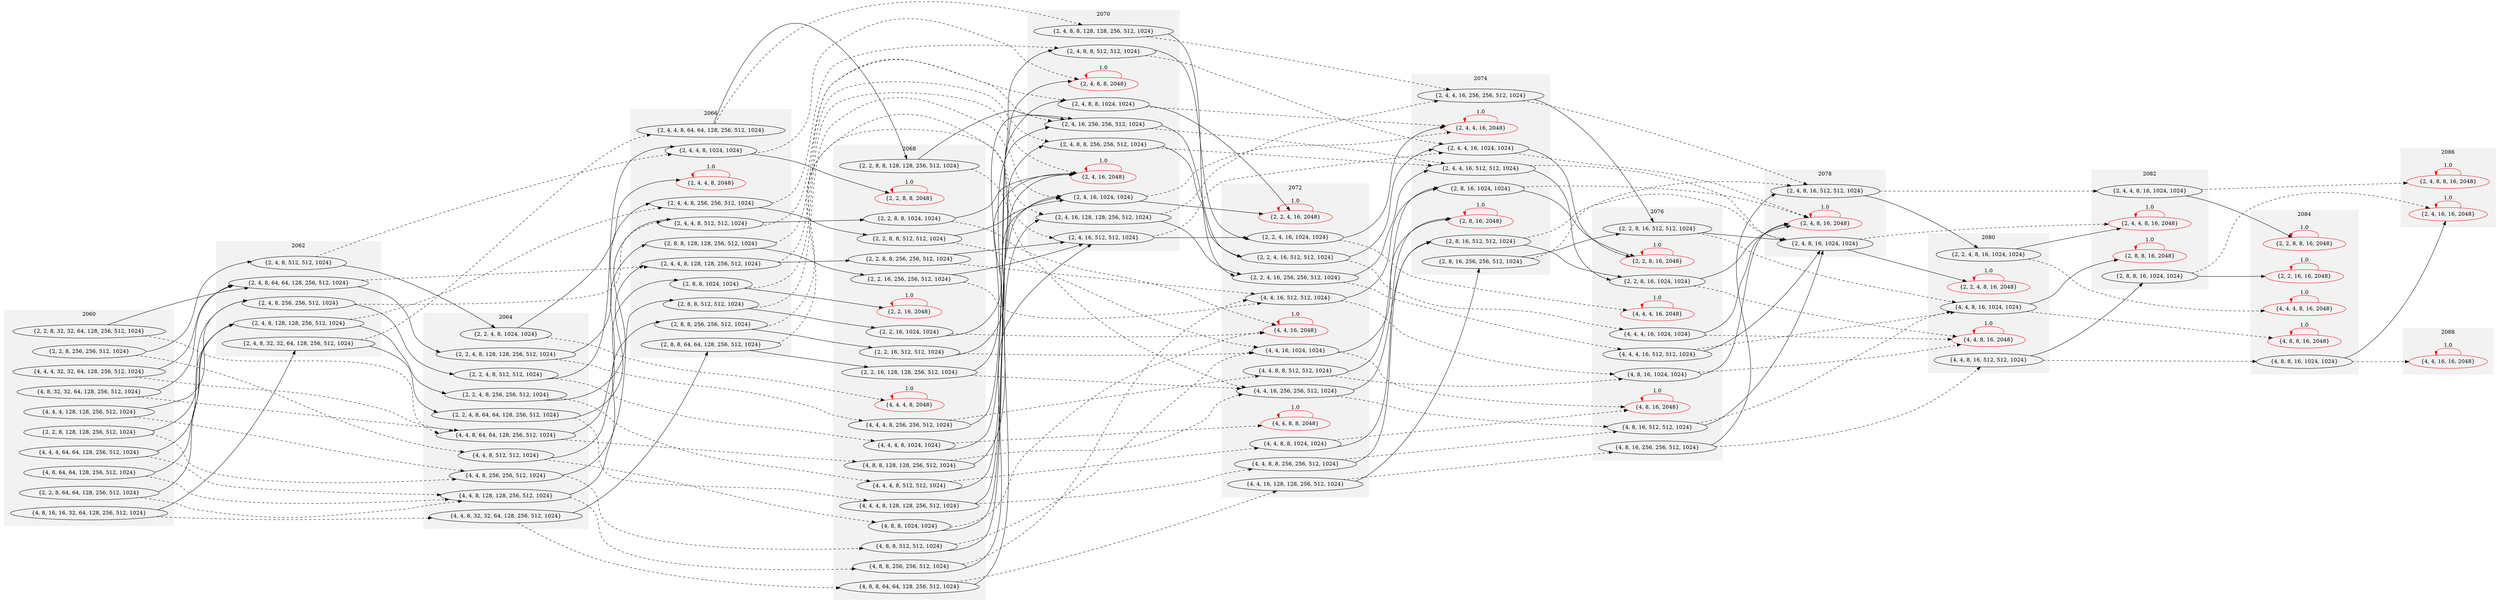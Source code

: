 digraph {
  rankdir=LR;
  ranksep=2;

  subgraph cluster_2060 {
    label="2060";
    style=filled; color=grey95; margin=16;
    s_2_2_8_32_32_64_128_256_512_1024;
    s_2_2_8_64_64_128_256_512_1024;
    s_2_2_8_128_128_256_512_1024;
    s_2_2_8_256_256_512_1024;
    s_4_4_4_32_32_64_128_256_512_1024;
    s_4_4_4_64_64_128_256_512_1024;
    s_4_4_4_128_128_256_512_1024;
    s_4_8_16_16_32_64_128_256_512_1024;
    s_4_8_32_32_64_128_256_512_1024;
    s_4_8_64_64_128_256_512_1024;
  }
  subgraph cluster_2062 {
    label="2062";
    style=filled; color=grey95; margin=16;
    s_2_4_8_32_32_64_128_256_512_1024;
    s_2_4_8_64_64_128_256_512_1024;
    s_2_4_8_128_128_256_512_1024;
    s_2_4_8_256_256_512_1024;
    s_2_4_8_512_512_1024;
  }
  subgraph cluster_2064 {
    label="2064";
    style=filled; color=grey95; margin=16;
    s_2_2_4_8_64_64_128_256_512_1024;
    s_2_2_4_8_128_128_256_512_1024;
    s_2_2_4_8_256_256_512_1024;
    s_2_2_4_8_512_512_1024;
    s_2_2_4_8_1024_1024;
    s_4_4_8_32_32_64_128_256_512_1024;
    s_4_4_8_64_64_128_256_512_1024;
    s_4_4_8_128_128_256_512_1024;
    s_4_4_8_256_256_512_1024;
    s_4_4_8_512_512_1024;
  }
  subgraph cluster_2066 {
    label="2066";
    style=filled; color=grey95; margin=16;
    s_2_4_4_8_64_64_128_256_512_1024;
    s_2_4_4_8_128_128_256_512_1024;
    s_2_4_4_8_256_256_512_1024;
    s_2_4_4_8_512_512_1024;
    s_2_4_4_8_1024_1024;
    s_2_8_8_64_64_128_256_512_1024;
    s_2_8_8_128_128_256_512_1024;
    s_2_8_8_256_256_512_1024;
    s_2_8_8_512_512_1024;
    s_2_8_8_1024_1024;
    s_2_4_4_8_2048;
  }
  subgraph cluster_2068 {
    label="2068";
    style=filled; color=grey95; margin=16;
    s_2_2_8_8_128_128_256_512_1024;
    s_2_2_8_8_256_256_512_1024;
    s_2_2_8_8_512_512_1024;
    s_2_2_8_8_1024_1024;
    s_2_2_16_128_128_256_512_1024;
    s_2_2_16_256_256_512_1024;
    s_2_2_16_512_512_1024;
    s_2_2_16_1024_1024;
    s_4_4_4_8_128_128_256_512_1024;
    s_4_4_4_8_256_256_512_1024;
    s_4_4_4_8_512_512_1024;
    s_4_4_4_8_1024_1024;
    s_4_8_8_64_64_128_256_512_1024;
    s_4_8_8_128_128_256_512_1024;
    s_4_8_8_256_256_512_1024;
    s_4_8_8_512_512_1024;
    s_4_8_8_1024_1024;
    s_2_2_8_8_2048;
    s_2_2_16_2048;
    s_4_4_4_8_2048;
  }
  subgraph cluster_2070 {
    label="2070";
    style=filled; color=grey95; margin=16;
    s_2_4_8_8_128_128_256_512_1024;
    s_2_4_8_8_256_256_512_1024;
    s_2_4_8_8_512_512_1024;
    s_2_4_8_8_1024_1024;
    s_2_4_16_128_128_256_512_1024;
    s_2_4_16_256_256_512_1024;
    s_2_4_16_512_512_1024;
    s_2_4_16_1024_1024;
    s_2_4_8_8_2048;
    s_2_4_16_2048;
  }
  subgraph cluster_2072 {
    label="2072";
    style=filled; color=grey95; margin=16;
    s_2_2_4_16_256_256_512_1024;
    s_2_2_4_16_512_512_1024;
    s_2_2_4_16_1024_1024;
    s_4_4_8_8_256_256_512_1024;
    s_4_4_8_8_512_512_1024;
    s_4_4_8_8_1024_1024;
    s_4_4_16_128_128_256_512_1024;
    s_4_4_16_256_256_512_1024;
    s_4_4_16_512_512_1024;
    s_4_4_16_1024_1024;
    s_2_2_4_16_2048;
    s_4_4_8_8_2048;
    s_4_4_16_2048;
  }
  subgraph cluster_2074 {
    label="2074";
    style=filled; color=grey95; margin=16;
    s_2_4_4_16_256_256_512_1024;
    s_2_4_4_16_512_512_1024;
    s_2_4_4_16_1024_1024;
    s_2_8_16_256_256_512_1024;
    s_2_8_16_512_512_1024;
    s_2_8_16_1024_1024;
    s_2_4_4_16_2048;
    s_2_8_16_2048;
  }
  subgraph cluster_2076 {
    label="2076";
    style=filled; color=grey95; margin=16;
    s_2_2_8_16_512_512_1024;
    s_2_2_8_16_1024_1024;
    s_4_4_4_16_512_512_1024;
    s_4_4_4_16_1024_1024;
    s_4_8_16_256_256_512_1024;
    s_4_8_16_512_512_1024;
    s_4_8_16_1024_1024;
    s_2_2_8_16_2048;
    s_4_4_4_16_2048;
    s_4_8_16_2048;
  }
  subgraph cluster_2078 {
    label="2078";
    style=filled; color=grey95; margin=16;
    s_2_4_8_16_512_512_1024;
    s_2_4_8_16_1024_1024;
    s_2_4_8_16_2048;
  }
  subgraph cluster_2080 {
    label="2080";
    style=filled; color=grey95; margin=16;
    s_2_2_4_8_16_1024_1024;
    s_4_4_8_16_512_512_1024;
    s_4_4_8_16_1024_1024;
    s_2_2_4_8_16_2048;
    s_4_4_8_16_2048;
  }
  subgraph cluster_2082 {
    label="2082";
    style=filled; color=grey95; margin=16;
    s_2_4_4_8_16_1024_1024;
    s_2_8_8_16_1024_1024;
    s_2_4_4_8_16_2048;
    s_2_8_8_16_2048;
  }
  subgraph cluster_2084 {
    label="2084";
    style=filled; color=grey95; margin=16;
    s_4_8_8_16_1024_1024;
    s_2_2_8_8_16_2048;
    s_2_2_16_16_2048;
    s_4_4_4_8_16_2048;
    s_4_8_8_16_2048;
  }
  subgraph cluster_2086 {
    label="2086";
    style=filled; color=grey95; margin=16;
    s_2_4_8_8_16_2048;
    s_2_4_16_16_2048;
  }
  subgraph cluster_2088 {
    label="2088";
    style=filled; color=grey95; margin=16;
    s_4_4_16_16_2048;
  }

  s_2_2_8_32_32_64_128_256_512_1024 [label="{2, 2, 8, 32, 32, 64, 128, 256, 512, 1024}"];
  s_2_2_8_64_64_128_256_512_1024 [label="{2, 2, 8, 64, 64, 128, 256, 512, 1024}"];
  s_2_2_8_128_128_256_512_1024 [label="{2, 2, 8, 128, 128, 256, 512, 1024}"];
  s_2_2_8_256_256_512_1024 [label="{2, 2, 8, 256, 256, 512, 1024}"];
  s_4_4_4_32_32_64_128_256_512_1024 [label="{4, 4, 4, 32, 32, 64, 128, 256, 512, 1024}"];
  s_4_4_4_64_64_128_256_512_1024 [label="{4, 4, 4, 64, 64, 128, 256, 512, 1024}"];
  s_4_4_4_128_128_256_512_1024 [label="{4, 4, 4, 128, 128, 256, 512, 1024}"];
  s_4_8_16_16_32_64_128_256_512_1024 [label="{4, 8, 16, 16, 32, 64, 128, 256, 512, 1024}"];
  s_4_8_32_32_64_128_256_512_1024 [label="{4, 8, 32, 32, 64, 128, 256, 512, 1024}"];
  s_4_8_64_64_128_256_512_1024 [label="{4, 8, 64, 64, 128, 256, 512, 1024}"];
  s_2_4_8_32_32_64_128_256_512_1024 [label="{2, 4, 8, 32, 32, 64, 128, 256, 512, 1024}"];
  s_2_4_8_64_64_128_256_512_1024 [label="{2, 4, 8, 64, 64, 128, 256, 512, 1024}"];
  s_2_4_8_128_128_256_512_1024 [label="{2, 4, 8, 128, 128, 256, 512, 1024}"];
  s_2_4_8_256_256_512_1024 [label="{2, 4, 8, 256, 256, 512, 1024}"];
  s_2_4_8_512_512_1024 [label="{2, 4, 8, 512, 512, 1024}"];
  s_2_2_4_8_64_64_128_256_512_1024 [label="{2, 2, 4, 8, 64, 64, 128, 256, 512, 1024}"];
  s_2_2_4_8_128_128_256_512_1024 [label="{2, 2, 4, 8, 128, 128, 256, 512, 1024}"];
  s_2_2_4_8_256_256_512_1024 [label="{2, 2, 4, 8, 256, 256, 512, 1024}"];
  s_2_2_4_8_512_512_1024 [label="{2, 2, 4, 8, 512, 512, 1024}"];
  s_2_2_4_8_1024_1024 [label="{2, 2, 4, 8, 1024, 1024}"];
  s_4_4_8_32_32_64_128_256_512_1024 [label="{4, 4, 8, 32, 32, 64, 128, 256, 512, 1024}"];
  s_4_4_8_64_64_128_256_512_1024 [label="{4, 4, 8, 64, 64, 128, 256, 512, 1024}"];
  s_4_4_8_128_128_256_512_1024 [label="{4, 4, 8, 128, 128, 256, 512, 1024}"];
  s_4_4_8_256_256_512_1024 [label="{4, 4, 8, 256, 256, 512, 1024}"];
  s_4_4_8_512_512_1024 [label="{4, 4, 8, 512, 512, 1024}"];
  s_2_4_4_8_64_64_128_256_512_1024 [label="{2, 4, 4, 8, 64, 64, 128, 256, 512, 1024}"];
  s_2_4_4_8_128_128_256_512_1024 [label="{2, 4, 4, 8, 128, 128, 256, 512, 1024}"];
  s_2_4_4_8_256_256_512_1024 [label="{2, 4, 4, 8, 256, 256, 512, 1024}"];
  s_2_4_4_8_512_512_1024 [label="{2, 4, 4, 8, 512, 512, 1024}"];
  s_2_4_4_8_1024_1024 [label="{2, 4, 4, 8, 1024, 1024}"];
  s_2_8_8_64_64_128_256_512_1024 [label="{2, 8, 8, 64, 64, 128, 256, 512, 1024}"];
  s_2_8_8_128_128_256_512_1024 [label="{2, 8, 8, 128, 128, 256, 512, 1024}"];
  s_2_8_8_256_256_512_1024 [label="{2, 8, 8, 256, 256, 512, 1024}"];
  s_2_8_8_512_512_1024 [label="{2, 8, 8, 512, 512, 1024}"];
  s_2_8_8_1024_1024 [label="{2, 8, 8, 1024, 1024}"];
  s_2_2_8_8_128_128_256_512_1024 [label="{2, 2, 8, 8, 128, 128, 256, 512, 1024}"];
  s_2_2_8_8_256_256_512_1024 [label="{2, 2, 8, 8, 256, 256, 512, 1024}"];
  s_2_2_8_8_512_512_1024 [label="{2, 2, 8, 8, 512, 512, 1024}"];
  s_2_2_8_8_1024_1024 [label="{2, 2, 8, 8, 1024, 1024}"];
  s_2_2_16_128_128_256_512_1024 [label="{2, 2, 16, 128, 128, 256, 512, 1024}"];
  s_2_2_16_256_256_512_1024 [label="{2, 2, 16, 256, 256, 512, 1024}"];
  s_2_2_16_512_512_1024 [label="{2, 2, 16, 512, 512, 1024}"];
  s_2_2_16_1024_1024 [label="{2, 2, 16, 1024, 1024}"];
  s_4_4_4_8_128_128_256_512_1024 [label="{4, 4, 4, 8, 128, 128, 256, 512, 1024}"];
  s_4_4_4_8_256_256_512_1024 [label="{4, 4, 4, 8, 256, 256, 512, 1024}"];
  s_4_4_4_8_512_512_1024 [label="{4, 4, 4, 8, 512, 512, 1024}"];
  s_4_4_4_8_1024_1024 [label="{4, 4, 4, 8, 1024, 1024}"];
  s_4_8_8_64_64_128_256_512_1024 [label="{4, 8, 8, 64, 64, 128, 256, 512, 1024}"];
  s_4_8_8_128_128_256_512_1024 [label="{4, 8, 8, 128, 128, 256, 512, 1024}"];
  s_4_8_8_256_256_512_1024 [label="{4, 8, 8, 256, 256, 512, 1024}"];
  s_4_8_8_512_512_1024 [label="{4, 8, 8, 512, 512, 1024}"];
  s_4_8_8_1024_1024 [label="{4, 8, 8, 1024, 1024}"];
  s_2_4_8_8_128_128_256_512_1024 [label="{2, 4, 8, 8, 128, 128, 256, 512, 1024}"];
  s_2_4_8_8_256_256_512_1024 [label="{2, 4, 8, 8, 256, 256, 512, 1024}"];
  s_2_4_8_8_512_512_1024 [label="{2, 4, 8, 8, 512, 512, 1024}"];
  s_2_4_8_8_1024_1024 [label="{2, 4, 8, 8, 1024, 1024}"];
  s_2_4_16_128_128_256_512_1024 [label="{2, 4, 16, 128, 128, 256, 512, 1024}"];
  s_2_4_16_256_256_512_1024 [label="{2, 4, 16, 256, 256, 512, 1024}"];
  s_2_4_16_512_512_1024 [label="{2, 4, 16, 512, 512, 1024}"];
  s_2_4_16_1024_1024 [label="{2, 4, 16, 1024, 1024}"];
  s_2_2_4_16_256_256_512_1024 [label="{2, 2, 4, 16, 256, 256, 512, 1024}"];
  s_2_2_4_16_512_512_1024 [label="{2, 2, 4, 16, 512, 512, 1024}"];
  s_2_2_4_16_1024_1024 [label="{2, 2, 4, 16, 1024, 1024}"];
  s_4_4_8_8_256_256_512_1024 [label="{4, 4, 8, 8, 256, 256, 512, 1024}"];
  s_4_4_8_8_512_512_1024 [label="{4, 4, 8, 8, 512, 512, 1024}"];
  s_4_4_8_8_1024_1024 [label="{4, 4, 8, 8, 1024, 1024}"];
  s_4_4_16_128_128_256_512_1024 [label="{4, 4, 16, 128, 128, 256, 512, 1024}"];
  s_4_4_16_256_256_512_1024 [label="{4, 4, 16, 256, 256, 512, 1024}"];
  s_4_4_16_512_512_1024 [label="{4, 4, 16, 512, 512, 1024}"];
  s_4_4_16_1024_1024 [label="{4, 4, 16, 1024, 1024}"];
  s_2_4_4_16_256_256_512_1024 [label="{2, 4, 4, 16, 256, 256, 512, 1024}"];
  s_2_4_4_16_512_512_1024 [label="{2, 4, 4, 16, 512, 512, 1024}"];
  s_2_4_4_16_1024_1024 [label="{2, 4, 4, 16, 1024, 1024}"];
  s_2_8_16_256_256_512_1024 [label="{2, 8, 16, 256, 256, 512, 1024}"];
  s_2_8_16_512_512_1024 [label="{2, 8, 16, 512, 512, 1024}"];
  s_2_8_16_1024_1024 [label="{2, 8, 16, 1024, 1024}"];
  s_2_2_8_16_512_512_1024 [label="{2, 2, 8, 16, 512, 512, 1024}"];
  s_2_2_8_16_1024_1024 [label="{2, 2, 8, 16, 1024, 1024}"];
  s_4_4_4_16_512_512_1024 [label="{4, 4, 4, 16, 512, 512, 1024}"];
  s_4_4_4_16_1024_1024 [label="{4, 4, 4, 16, 1024, 1024}"];
  s_4_8_16_256_256_512_1024 [label="{4, 8, 16, 256, 256, 512, 1024}"];
  s_4_8_16_512_512_1024 [label="{4, 8, 16, 512, 512, 1024}"];
  s_4_8_16_1024_1024 [label="{4, 8, 16, 1024, 1024}"];
  s_2_4_8_16_512_512_1024 [label="{2, 4, 8, 16, 512, 512, 1024}"];
  s_2_4_8_16_1024_1024 [label="{2, 4, 8, 16, 1024, 1024}"];
  s_2_2_4_8_16_1024_1024 [label="{2, 2, 4, 8, 16, 1024, 1024}"];
  s_4_4_8_16_512_512_1024 [label="{4, 4, 8, 16, 512, 512, 1024}"];
  s_4_4_8_16_1024_1024 [label="{4, 4, 8, 16, 1024, 1024}"];
  s_2_4_4_8_16_1024_1024 [label="{2, 4, 4, 8, 16, 1024, 1024}"];
  s_2_8_8_16_1024_1024 [label="{2, 8, 8, 16, 1024, 1024}"];
  s_4_8_8_16_1024_1024 [label="{4, 8, 8, 16, 1024, 1024}"];
  s_2_4_4_8_2048 [label="{2, 4, 4, 8, 2048}", color=red];
  s_2_2_8_8_2048 [label="{2, 2, 8, 8, 2048}", color=red];
  s_2_2_16_2048 [label="{2, 2, 16, 2048}", color=red];
  s_4_4_4_8_2048 [label="{4, 4, 4, 8, 2048}", color=red];
  s_2_4_8_8_2048 [label="{2, 4, 8, 8, 2048}", color=red];
  s_2_4_16_2048 [label="{2, 4, 16, 2048}", color=red];
  s_2_2_4_16_2048 [label="{2, 2, 4, 16, 2048}", color=red];
  s_4_4_8_8_2048 [label="{4, 4, 8, 8, 2048}", color=red];
  s_4_4_16_2048 [label="{4, 4, 16, 2048}", color=red];
  s_2_4_4_16_2048 [label="{2, 4, 4, 16, 2048}", color=red];
  s_2_8_16_2048 [label="{2, 8, 16, 2048}", color=red];
  s_2_2_8_16_2048 [label="{2, 2, 8, 16, 2048}", color=red];
  s_4_4_4_16_2048 [label="{4, 4, 4, 16, 2048}", color=red];
  s_4_8_16_2048 [label="{4, 8, 16, 2048}", color=red];
  s_2_4_8_16_2048 [label="{2, 4, 8, 16, 2048}", color=red];
  s_2_2_4_8_16_2048 [label="{2, 2, 4, 8, 16, 2048}", color=red];
  s_4_4_8_16_2048 [label="{4, 4, 8, 16, 2048}", color=red];
  s_2_4_4_8_16_2048 [label="{2, 4, 4, 8, 16, 2048}", color=red];
  s_2_8_8_16_2048 [label="{2, 8, 8, 16, 2048}", color=red];
  s_2_2_8_8_16_2048 [label="{2, 2, 8, 8, 16, 2048}", color=red];
  s_2_2_16_16_2048 [label="{2, 2, 16, 16, 2048}", color=red];
  s_4_4_4_8_16_2048 [label="{4, 4, 4, 8, 16, 2048}", color=red];
  s_4_8_8_16_2048 [label="{4, 8, 8, 16, 2048}", color=red];
  s_2_4_8_8_16_2048 [label="{2, 4, 8, 8, 16, 2048}", color=red];
  s_2_4_16_16_2048 [label="{2, 4, 16, 16, 2048}", color=red];
  s_4_4_16_16_2048 [label="{4, 4, 16, 16, 2048}", color=red];

  s_2_2_8_32_32_64_128_256_512_1024 -> s_2_4_8_64_64_128_256_512_1024 []
  s_2_2_8_32_32_64_128_256_512_1024 -> s_4_4_8_64_64_128_256_512_1024 [style=dashed]
  s_2_2_8_64_64_128_256_512_1024 -> s_2_4_8_128_128_256_512_1024 []
  s_2_2_8_64_64_128_256_512_1024 -> s_4_4_8_128_128_256_512_1024 [style=dashed]
  s_2_2_8_128_128_256_512_1024 -> s_2_4_8_256_256_512_1024 []
  s_2_2_8_128_128_256_512_1024 -> s_4_4_8_256_256_512_1024 [style=dashed]
  s_2_2_8_256_256_512_1024 -> s_2_4_8_512_512_1024 []
  s_2_2_8_256_256_512_1024 -> s_4_4_8_512_512_1024 [style=dashed]
  s_4_4_4_32_32_64_128_256_512_1024 -> s_2_4_8_64_64_128_256_512_1024 []
  s_4_4_4_32_32_64_128_256_512_1024 -> s_4_4_8_64_64_128_256_512_1024 [style=dashed]
  s_4_4_4_64_64_128_256_512_1024 -> s_2_4_8_128_128_256_512_1024 []
  s_4_4_4_64_64_128_256_512_1024 -> s_4_4_8_128_128_256_512_1024 [style=dashed]
  s_4_4_4_128_128_256_512_1024 -> s_2_4_8_256_256_512_1024 []
  s_4_4_4_128_128_256_512_1024 -> s_4_4_8_256_256_512_1024 [style=dashed]
  s_4_8_16_16_32_64_128_256_512_1024 -> s_2_4_8_32_32_64_128_256_512_1024 []
  s_4_8_16_16_32_64_128_256_512_1024 -> s_4_4_8_32_32_64_128_256_512_1024 [style=dashed]
  s_4_8_32_32_64_128_256_512_1024 -> s_2_4_8_64_64_128_256_512_1024 []
  s_4_8_32_32_64_128_256_512_1024 -> s_4_4_8_64_64_128_256_512_1024 [style=dashed]
  s_4_8_64_64_128_256_512_1024 -> s_2_4_8_128_128_256_512_1024 []
  s_4_8_64_64_128_256_512_1024 -> s_4_4_8_128_128_256_512_1024 [style=dashed]
  s_2_4_8_32_32_64_128_256_512_1024 -> s_2_2_4_8_64_64_128_256_512_1024 []
  s_2_4_8_32_32_64_128_256_512_1024 -> s_2_4_4_8_64_64_128_256_512_1024 [style=dashed]
  s_2_4_8_64_64_128_256_512_1024 -> s_2_2_4_8_128_128_256_512_1024 []
  s_2_4_8_64_64_128_256_512_1024 -> s_2_4_4_8_128_128_256_512_1024 [style=dashed]
  s_2_4_8_128_128_256_512_1024 -> s_2_2_4_8_256_256_512_1024 []
  s_2_4_8_128_128_256_512_1024 -> s_2_4_4_8_256_256_512_1024 [style=dashed]
  s_2_4_8_256_256_512_1024 -> s_2_2_4_8_512_512_1024 []
  s_2_4_8_256_256_512_1024 -> s_2_4_4_8_512_512_1024 [style=dashed]
  s_2_4_8_512_512_1024 -> s_2_2_4_8_1024_1024 []
  s_2_4_8_512_512_1024 -> s_2_4_4_8_1024_1024 [style=dashed]
  s_2_2_4_8_64_64_128_256_512_1024 -> s_2_4_4_8_128_128_256_512_1024 []
  s_2_2_4_8_64_64_128_256_512_1024 -> s_4_4_4_8_128_128_256_512_1024 [style=dashed]
  s_2_2_4_8_128_128_256_512_1024 -> s_2_4_4_8_256_256_512_1024 []
  s_2_2_4_8_128_128_256_512_1024 -> s_4_4_4_8_256_256_512_1024 [style=dashed]
  s_2_2_4_8_256_256_512_1024 -> s_2_4_4_8_512_512_1024 []
  s_2_2_4_8_256_256_512_1024 -> s_4_4_4_8_512_512_1024 [style=dashed]
  s_2_2_4_8_512_512_1024 -> s_2_4_4_8_1024_1024 []
  s_2_2_4_8_512_512_1024 -> s_4_4_4_8_1024_1024 [style=dashed]
  s_2_2_4_8_1024_1024 -> s_2_4_4_8_2048 []
  s_2_2_4_8_1024_1024 -> s_4_4_4_8_2048 [style=dashed]
  s_4_4_8_32_32_64_128_256_512_1024 -> s_2_8_8_64_64_128_256_512_1024 []
  s_4_4_8_32_32_64_128_256_512_1024 -> s_4_8_8_64_64_128_256_512_1024 [style=dashed]
  s_4_4_8_64_64_128_256_512_1024 -> s_2_8_8_128_128_256_512_1024 []
  s_4_4_8_64_64_128_256_512_1024 -> s_4_8_8_128_128_256_512_1024 [style=dashed]
  s_4_4_8_128_128_256_512_1024 -> s_2_8_8_256_256_512_1024 []
  s_4_4_8_128_128_256_512_1024 -> s_4_8_8_256_256_512_1024 [style=dashed]
  s_4_4_8_256_256_512_1024 -> s_2_8_8_512_512_1024 []
  s_4_4_8_256_256_512_1024 -> s_4_8_8_512_512_1024 [style=dashed]
  s_4_4_8_512_512_1024 -> s_2_8_8_1024_1024 []
  s_4_4_8_512_512_1024 -> s_4_8_8_1024_1024 [style=dashed]
  s_2_4_4_8_64_64_128_256_512_1024 -> s_2_2_8_8_128_128_256_512_1024 []
  s_2_4_4_8_64_64_128_256_512_1024 -> s_2_4_8_8_128_128_256_512_1024 [style=dashed]
  s_2_4_4_8_128_128_256_512_1024 -> s_2_2_8_8_256_256_512_1024 []
  s_2_4_4_8_128_128_256_512_1024 -> s_2_4_8_8_256_256_512_1024 [style=dashed]
  s_2_4_4_8_256_256_512_1024 -> s_2_2_8_8_512_512_1024 []
  s_2_4_4_8_256_256_512_1024 -> s_2_4_8_8_512_512_1024 [style=dashed]
  s_2_4_4_8_512_512_1024 -> s_2_2_8_8_1024_1024 []
  s_2_4_4_8_512_512_1024 -> s_2_4_8_8_1024_1024 [style=dashed]
  s_2_4_4_8_1024_1024 -> s_2_2_8_8_2048 []
  s_2_4_4_8_1024_1024 -> s_2_4_8_8_2048 [style=dashed]
  s_2_8_8_64_64_128_256_512_1024 -> s_2_2_16_128_128_256_512_1024 []
  s_2_8_8_64_64_128_256_512_1024 -> s_2_4_16_128_128_256_512_1024 [style=dashed]
  s_2_8_8_128_128_256_512_1024 -> s_2_2_16_256_256_512_1024 []
  s_2_8_8_128_128_256_512_1024 -> s_2_4_16_256_256_512_1024 [style=dashed]
  s_2_8_8_256_256_512_1024 -> s_2_2_16_512_512_1024 []
  s_2_8_8_256_256_512_1024 -> s_2_4_16_512_512_1024 [style=dashed]
  s_2_8_8_512_512_1024 -> s_2_2_16_1024_1024 []
  s_2_8_8_512_512_1024 -> s_2_4_16_1024_1024 [style=dashed]
  s_2_8_8_1024_1024 -> s_2_2_16_2048 []
  s_2_8_8_1024_1024 -> s_2_4_16_2048 [style=dashed]
  s_2_2_8_8_128_128_256_512_1024 -> s_2_4_16_256_256_512_1024 []
  s_2_2_8_8_128_128_256_512_1024 -> s_4_4_16_256_256_512_1024 [style=dashed]
  s_2_2_8_8_256_256_512_1024 -> s_2_4_16_512_512_1024 []
  s_2_2_8_8_256_256_512_1024 -> s_4_4_16_512_512_1024 [style=dashed]
  s_2_2_8_8_512_512_1024 -> s_2_4_16_1024_1024 []
  s_2_2_8_8_512_512_1024 -> s_4_4_16_1024_1024 [style=dashed]
  s_2_2_8_8_1024_1024 -> s_2_4_16_2048 []
  s_2_2_8_8_1024_1024 -> s_4_4_16_2048 [style=dashed]
  s_2_2_16_128_128_256_512_1024 -> s_2_4_16_256_256_512_1024 []
  s_2_2_16_128_128_256_512_1024 -> s_4_4_16_256_256_512_1024 [style=dashed]
  s_2_2_16_256_256_512_1024 -> s_2_4_16_512_512_1024 []
  s_2_2_16_256_256_512_1024 -> s_4_4_16_512_512_1024 [style=dashed]
  s_2_2_16_512_512_1024 -> s_2_4_16_1024_1024 []
  s_2_2_16_512_512_1024 -> s_4_4_16_1024_1024 [style=dashed]
  s_2_2_16_1024_1024 -> s_2_4_16_2048 []
  s_2_2_16_1024_1024 -> s_4_4_16_2048 [style=dashed]
  s_4_4_4_8_128_128_256_512_1024 -> s_2_4_8_8_256_256_512_1024 []
  s_4_4_4_8_128_128_256_512_1024 -> s_4_4_8_8_256_256_512_1024 [style=dashed]
  s_4_4_4_8_256_256_512_1024 -> s_2_4_8_8_512_512_1024 []
  s_4_4_4_8_256_256_512_1024 -> s_4_4_8_8_512_512_1024 [style=dashed]
  s_4_4_4_8_512_512_1024 -> s_2_4_8_8_1024_1024 []
  s_4_4_4_8_512_512_1024 -> s_4_4_8_8_1024_1024 [style=dashed]
  s_4_4_4_8_1024_1024 -> s_2_4_8_8_2048 []
  s_4_4_4_8_1024_1024 -> s_4_4_8_8_2048 [style=dashed]
  s_4_8_8_64_64_128_256_512_1024 -> s_2_4_16_128_128_256_512_1024 []
  s_4_8_8_64_64_128_256_512_1024 -> s_4_4_16_128_128_256_512_1024 [style=dashed]
  s_4_8_8_128_128_256_512_1024 -> s_2_4_16_256_256_512_1024 []
  s_4_8_8_128_128_256_512_1024 -> s_4_4_16_256_256_512_1024 [style=dashed]
  s_4_8_8_256_256_512_1024 -> s_2_4_16_512_512_1024 []
  s_4_8_8_256_256_512_1024 -> s_4_4_16_512_512_1024 [style=dashed]
  s_4_8_8_512_512_1024 -> s_2_4_16_1024_1024 []
  s_4_8_8_512_512_1024 -> s_4_4_16_1024_1024 [style=dashed]
  s_4_8_8_1024_1024 -> s_2_4_16_2048 []
  s_4_8_8_1024_1024 -> s_4_4_16_2048 [style=dashed]
  s_2_4_8_8_128_128_256_512_1024 -> s_2_2_4_16_256_256_512_1024 []
  s_2_4_8_8_128_128_256_512_1024 -> s_2_4_4_16_256_256_512_1024 [style=dashed]
  s_2_4_8_8_256_256_512_1024 -> s_2_2_4_16_512_512_1024 []
  s_2_4_8_8_256_256_512_1024 -> s_2_4_4_16_512_512_1024 [style=dashed]
  s_2_4_8_8_512_512_1024 -> s_2_2_4_16_1024_1024 []
  s_2_4_8_8_512_512_1024 -> s_2_4_4_16_1024_1024 [style=dashed]
  s_2_4_8_8_1024_1024 -> s_2_2_4_16_2048 []
  s_2_4_8_8_1024_1024 -> s_2_4_4_16_2048 [style=dashed]
  s_2_4_16_128_128_256_512_1024 -> s_2_2_4_16_256_256_512_1024 []
  s_2_4_16_128_128_256_512_1024 -> s_2_4_4_16_256_256_512_1024 [style=dashed]
  s_2_4_16_256_256_512_1024 -> s_2_2_4_16_512_512_1024 []
  s_2_4_16_256_256_512_1024 -> s_2_4_4_16_512_512_1024 [style=dashed]
  s_2_4_16_512_512_1024 -> s_2_2_4_16_1024_1024 []
  s_2_4_16_512_512_1024 -> s_2_4_4_16_1024_1024 [style=dashed]
  s_2_4_16_1024_1024 -> s_2_2_4_16_2048 []
  s_2_4_16_1024_1024 -> s_2_4_4_16_2048 [style=dashed]
  s_2_2_4_16_256_256_512_1024 -> s_2_4_4_16_512_512_1024 []
  s_2_2_4_16_256_256_512_1024 -> s_4_4_4_16_512_512_1024 [style=dashed]
  s_2_2_4_16_512_512_1024 -> s_2_4_4_16_1024_1024 []
  s_2_2_4_16_512_512_1024 -> s_4_4_4_16_1024_1024 [style=dashed]
  s_2_2_4_16_1024_1024 -> s_2_4_4_16_2048 []
  s_2_2_4_16_1024_1024 -> s_4_4_4_16_2048 [style=dashed]
  s_4_4_8_8_256_256_512_1024 -> s_2_8_16_512_512_1024 []
  s_4_4_8_8_256_256_512_1024 -> s_4_8_16_512_512_1024 [style=dashed]
  s_4_4_8_8_512_512_1024 -> s_2_8_16_1024_1024 []
  s_4_4_8_8_512_512_1024 -> s_4_8_16_1024_1024 [style=dashed]
  s_4_4_8_8_1024_1024 -> s_2_8_16_2048 []
  s_4_4_8_8_1024_1024 -> s_4_8_16_2048 [style=dashed]
  s_4_4_16_128_128_256_512_1024 -> s_2_8_16_256_256_512_1024 []
  s_4_4_16_128_128_256_512_1024 -> s_4_8_16_256_256_512_1024 [style=dashed]
  s_4_4_16_256_256_512_1024 -> s_2_8_16_512_512_1024 []
  s_4_4_16_256_256_512_1024 -> s_4_8_16_512_512_1024 [style=dashed]
  s_4_4_16_512_512_1024 -> s_2_8_16_1024_1024 []
  s_4_4_16_512_512_1024 -> s_4_8_16_1024_1024 [style=dashed]
  s_4_4_16_1024_1024 -> s_2_8_16_2048 []
  s_4_4_16_1024_1024 -> s_4_8_16_2048 [style=dashed]
  s_2_4_4_16_256_256_512_1024 -> s_2_2_8_16_512_512_1024 []
  s_2_4_4_16_256_256_512_1024 -> s_2_4_8_16_512_512_1024 [style=dashed]
  s_2_4_4_16_512_512_1024 -> s_2_2_8_16_1024_1024 []
  s_2_4_4_16_512_512_1024 -> s_2_4_8_16_1024_1024 [style=dashed]
  s_2_4_4_16_1024_1024 -> s_2_2_8_16_2048 []
  s_2_4_4_16_1024_1024 -> s_2_4_8_16_2048 [style=dashed]
  s_2_8_16_256_256_512_1024 -> s_2_2_8_16_512_512_1024 []
  s_2_8_16_256_256_512_1024 -> s_2_4_8_16_512_512_1024 [style=dashed]
  s_2_8_16_512_512_1024 -> s_2_2_8_16_1024_1024 []
  s_2_8_16_512_512_1024 -> s_2_4_8_16_1024_1024 [style=dashed]
  s_2_8_16_1024_1024 -> s_2_2_8_16_2048 []
  s_2_8_16_1024_1024 -> s_2_4_8_16_2048 [style=dashed]
  s_2_2_8_16_512_512_1024 -> s_2_4_8_16_1024_1024 []
  s_2_2_8_16_512_512_1024 -> s_4_4_8_16_1024_1024 [style=dashed]
  s_2_2_8_16_1024_1024 -> s_2_4_8_16_2048 []
  s_2_2_8_16_1024_1024 -> s_4_4_8_16_2048 [style=dashed]
  s_4_4_4_16_512_512_1024 -> s_2_4_8_16_1024_1024 []
  s_4_4_4_16_512_512_1024 -> s_4_4_8_16_1024_1024 [style=dashed]
  s_4_4_4_16_1024_1024 -> s_2_4_8_16_2048 []
  s_4_4_4_16_1024_1024 -> s_4_4_8_16_2048 [style=dashed]
  s_4_8_16_256_256_512_1024 -> s_2_4_8_16_512_512_1024 []
  s_4_8_16_256_256_512_1024 -> s_4_4_8_16_512_512_1024 [style=dashed]
  s_4_8_16_512_512_1024 -> s_2_4_8_16_1024_1024 []
  s_4_8_16_512_512_1024 -> s_4_4_8_16_1024_1024 [style=dashed]
  s_4_8_16_1024_1024 -> s_2_4_8_16_2048 []
  s_4_8_16_1024_1024 -> s_4_4_8_16_2048 [style=dashed]
  s_2_4_8_16_512_512_1024 -> s_2_2_4_8_16_1024_1024 []
  s_2_4_8_16_512_512_1024 -> s_2_4_4_8_16_1024_1024 [style=dashed]
  s_2_4_8_16_1024_1024 -> s_2_2_4_8_16_2048 []
  s_2_4_8_16_1024_1024 -> s_2_4_4_8_16_2048 [style=dashed]
  s_2_2_4_8_16_1024_1024 -> s_2_4_4_8_16_2048 []
  s_2_2_4_8_16_1024_1024 -> s_4_4_4_8_16_2048 [style=dashed]
  s_4_4_8_16_512_512_1024 -> s_2_8_8_16_1024_1024 []
  s_4_4_8_16_512_512_1024 -> s_4_8_8_16_1024_1024 [style=dashed]
  s_4_4_8_16_1024_1024 -> s_2_8_8_16_2048 []
  s_4_4_8_16_1024_1024 -> s_4_8_8_16_2048 [style=dashed]
  s_2_4_4_8_16_1024_1024 -> s_2_2_8_8_16_2048 []
  s_2_4_4_8_16_1024_1024 -> s_2_4_8_8_16_2048 [style=dashed]
  s_2_8_8_16_1024_1024 -> s_2_2_16_16_2048 []
  s_2_8_8_16_1024_1024 -> s_2_4_16_16_2048 [style=dashed]
  s_4_8_8_16_1024_1024 -> s_2_4_16_16_2048 []
  s_4_8_8_16_1024_1024 -> s_4_4_16_16_2048 [style=dashed]

  s_2_4_4_8_2048 -> s_2_4_4_8_2048 [label="1.0", dir=back, color=red];
  s_2_2_8_8_2048 -> s_2_2_8_8_2048 [label="1.0", dir=back, color=red];
  s_2_2_16_2048 -> s_2_2_16_2048 [label="1.0", dir=back, color=red];
  s_4_4_4_8_2048 -> s_4_4_4_8_2048 [label="1.0", dir=back, color=red];
  s_2_4_8_8_2048 -> s_2_4_8_8_2048 [label="1.0", dir=back, color=red];
  s_2_4_16_2048 -> s_2_4_16_2048 [label="1.0", dir=back, color=red];
  s_2_2_4_16_2048 -> s_2_2_4_16_2048 [label="1.0", dir=back, color=red];
  s_4_4_8_8_2048 -> s_4_4_8_8_2048 [label="1.0", dir=back, color=red];
  s_4_4_16_2048 -> s_4_4_16_2048 [label="1.0", dir=back, color=red];
  s_2_4_4_16_2048 -> s_2_4_4_16_2048 [label="1.0", dir=back, color=red];
  s_2_8_16_2048 -> s_2_8_16_2048 [label="1.0", dir=back, color=red];
  s_2_2_8_16_2048 -> s_2_2_8_16_2048 [label="1.0", dir=back, color=red];
  s_4_4_4_16_2048 -> s_4_4_4_16_2048 [label="1.0", dir=back, color=red];
  s_4_8_16_2048 -> s_4_8_16_2048 [label="1.0", dir=back, color=red];
  s_2_4_8_16_2048 -> s_2_4_8_16_2048 [label="1.0", dir=back, color=red];
  s_2_2_4_8_16_2048 -> s_2_2_4_8_16_2048 [label="1.0", dir=back, color=red];
  s_4_4_8_16_2048 -> s_4_4_8_16_2048 [label="1.0", dir=back, color=red];
  s_2_4_4_8_16_2048 -> s_2_4_4_8_16_2048 [label="1.0", dir=back, color=red];
  s_2_8_8_16_2048 -> s_2_8_8_16_2048 [label="1.0", dir=back, color=red];
  s_2_2_8_8_16_2048 -> s_2_2_8_8_16_2048 [label="1.0", dir=back, color=red];
  s_2_2_16_16_2048 -> s_2_2_16_16_2048 [label="1.0", dir=back, color=red];
  s_4_4_4_8_16_2048 -> s_4_4_4_8_16_2048 [label="1.0", dir=back, color=red];
  s_4_8_8_16_2048 -> s_4_8_8_16_2048 [label="1.0", dir=back, color=red];
  s_2_4_8_8_16_2048 -> s_2_4_8_8_16_2048 [label="1.0", dir=back, color=red];
  s_2_4_16_16_2048 -> s_2_4_16_16_2048 [label="1.0", dir=back, color=red];
  s_4_4_16_16_2048 -> s_4_4_16_16_2048 [label="1.0", dir=back, color=red];
}
